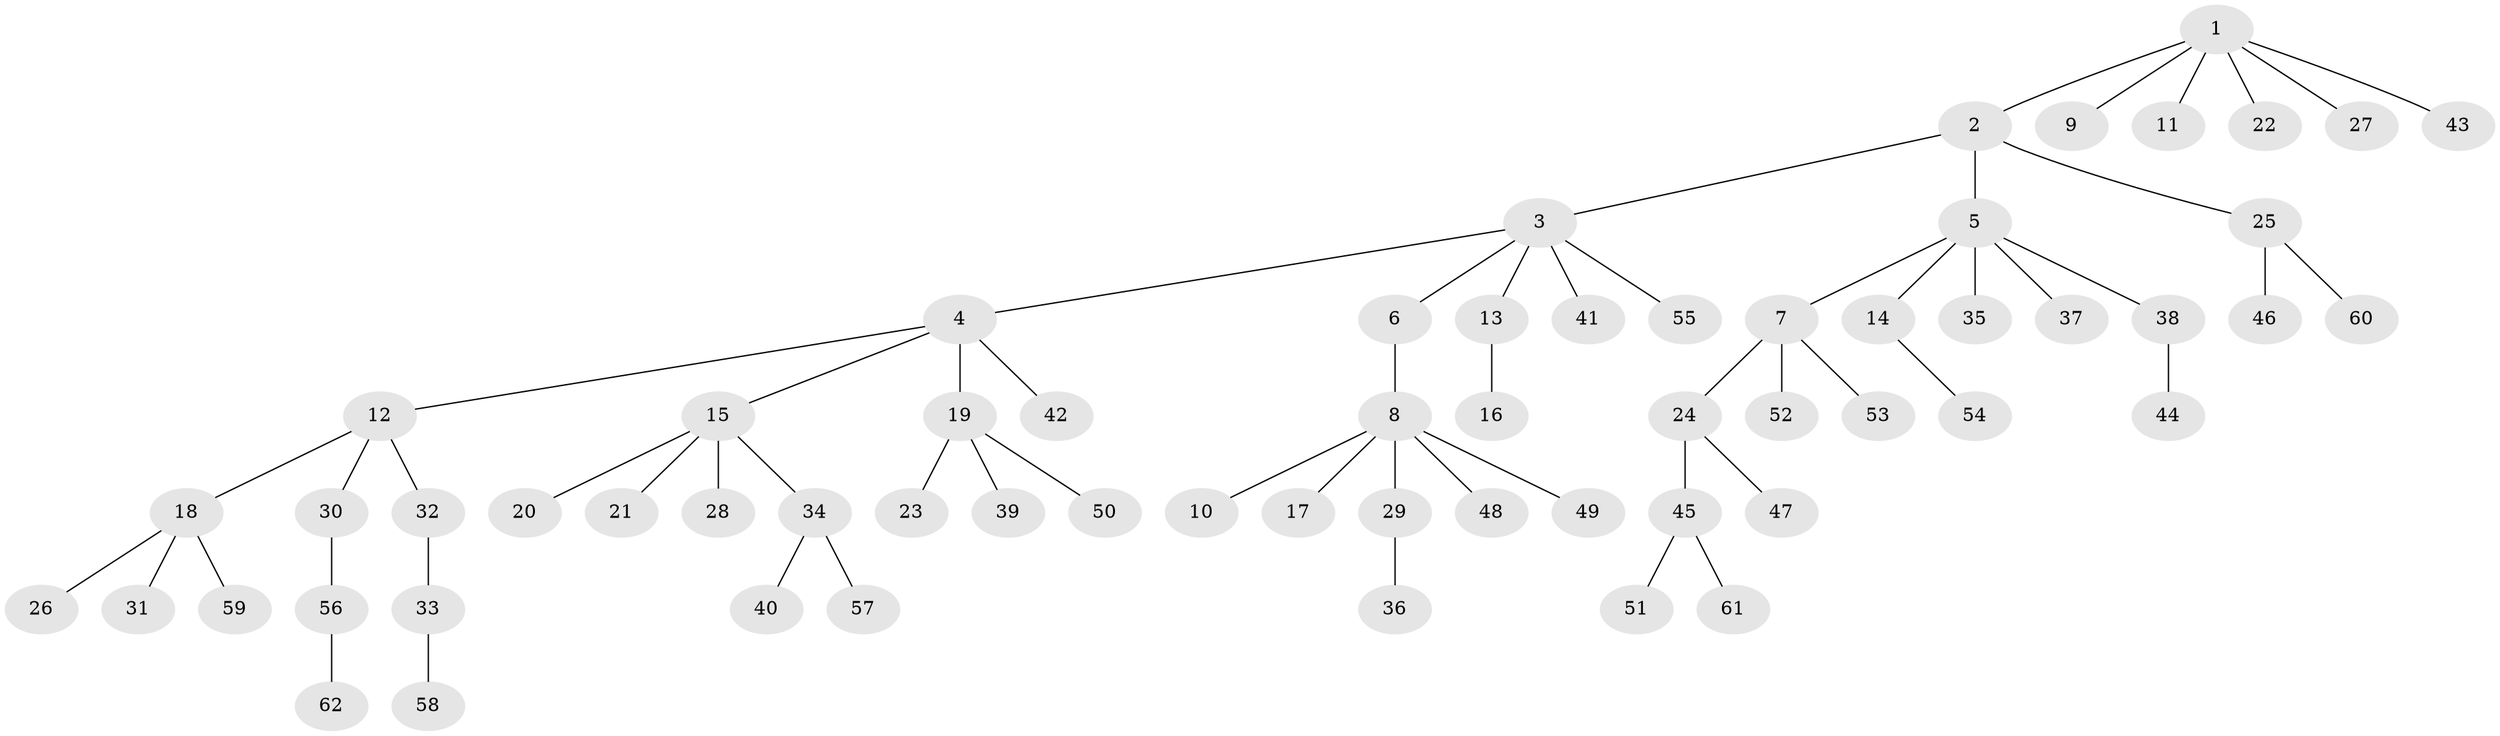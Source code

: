 // Generated by graph-tools (version 1.1) at 2025/52/03/09/25 04:52:58]
// undirected, 62 vertices, 61 edges
graph export_dot {
graph [start="1"]
  node [color=gray90,style=filled];
  1;
  2;
  3;
  4;
  5;
  6;
  7;
  8;
  9;
  10;
  11;
  12;
  13;
  14;
  15;
  16;
  17;
  18;
  19;
  20;
  21;
  22;
  23;
  24;
  25;
  26;
  27;
  28;
  29;
  30;
  31;
  32;
  33;
  34;
  35;
  36;
  37;
  38;
  39;
  40;
  41;
  42;
  43;
  44;
  45;
  46;
  47;
  48;
  49;
  50;
  51;
  52;
  53;
  54;
  55;
  56;
  57;
  58;
  59;
  60;
  61;
  62;
  1 -- 2;
  1 -- 9;
  1 -- 11;
  1 -- 22;
  1 -- 27;
  1 -- 43;
  2 -- 3;
  2 -- 5;
  2 -- 25;
  3 -- 4;
  3 -- 6;
  3 -- 13;
  3 -- 41;
  3 -- 55;
  4 -- 12;
  4 -- 15;
  4 -- 19;
  4 -- 42;
  5 -- 7;
  5 -- 14;
  5 -- 35;
  5 -- 37;
  5 -- 38;
  6 -- 8;
  7 -- 24;
  7 -- 52;
  7 -- 53;
  8 -- 10;
  8 -- 17;
  8 -- 29;
  8 -- 48;
  8 -- 49;
  12 -- 18;
  12 -- 30;
  12 -- 32;
  13 -- 16;
  14 -- 54;
  15 -- 20;
  15 -- 21;
  15 -- 28;
  15 -- 34;
  18 -- 26;
  18 -- 31;
  18 -- 59;
  19 -- 23;
  19 -- 39;
  19 -- 50;
  24 -- 45;
  24 -- 47;
  25 -- 46;
  25 -- 60;
  29 -- 36;
  30 -- 56;
  32 -- 33;
  33 -- 58;
  34 -- 40;
  34 -- 57;
  38 -- 44;
  45 -- 51;
  45 -- 61;
  56 -- 62;
}
